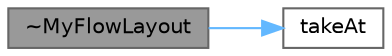 digraph "~MyFlowLayout"
{
 // LATEX_PDF_SIZE
  bgcolor="transparent";
  edge [fontname=Helvetica,fontsize=10,labelfontname=Helvetica,labelfontsize=10];
  node [fontname=Helvetica,fontsize=10,shape=box,height=0.2,width=0.4];
  rankdir="LR";
  Node1 [id="Node000001",label="~MyFlowLayout",height=0.2,width=0.4,color="gray40", fillcolor="grey60", style="filled", fontcolor="black",tooltip="析构函数，清理布局项"];
  Node1 -> Node2 [id="edge1_Node000001_Node000002",color="steelblue1",style="solid",tooltip=" "];
  Node2 [id="Node000002",label="takeAt",height=0.2,width=0.4,color="grey40", fillcolor="white", style="filled",URL="$class_my_flow_layout.html#af38cd76db1f491c77738ad1c6f8fe3a9",tooltip="移除指定索引的布局项"];
}
